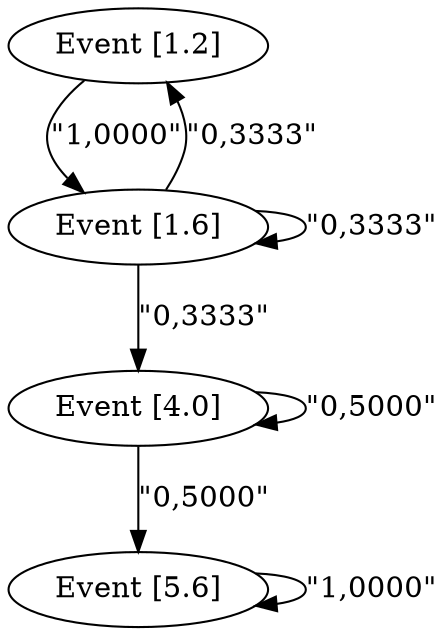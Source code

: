digraph n0 {
"Event [1.2]" -> "Event [1.6]"[label="\"1,0000\""]
"Event [1.6]" -> "Event [1.2]"[label="\"0,3333\""]
"Event [1.6]" -> "Event [4.0]"[label="\"0,3333\""]
"Event [1.6]" -> "Event [1.6]"[label="\"0,3333\""]
"Event [4.0]" -> "Event [4.0]"[label="\"0,5000\""]
"Event [4.0]" -> "Event [5.6]"[label="\"0,5000\""]
"Event [5.6]" -> "Event [5.6]"[label="\"1,0000\""]
}
